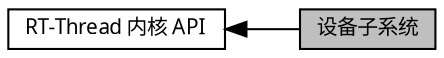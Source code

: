 digraph "设备子系统"
{
  edge [fontname="FreeSans.ttf",fontsize="10",labelfontname="FreeSans.ttf",labelfontsize="10"];
  node [fontname="FreeSans.ttf",fontsize="10",shape=record];
  rankdir=LR;
  Node1 [label="RT-Thread 内核 API",height=0.2,width=0.4,color="black", fillcolor="white", style="filled",URL="$group___kernel.html"];
  Node0 [label="设备子系统",height=0.2,width=0.4,color="black", fillcolor="grey75", style="filled", fontcolor="black"];
  Node1->Node0 [shape=plaintext, dir="back", style="solid"];
}
